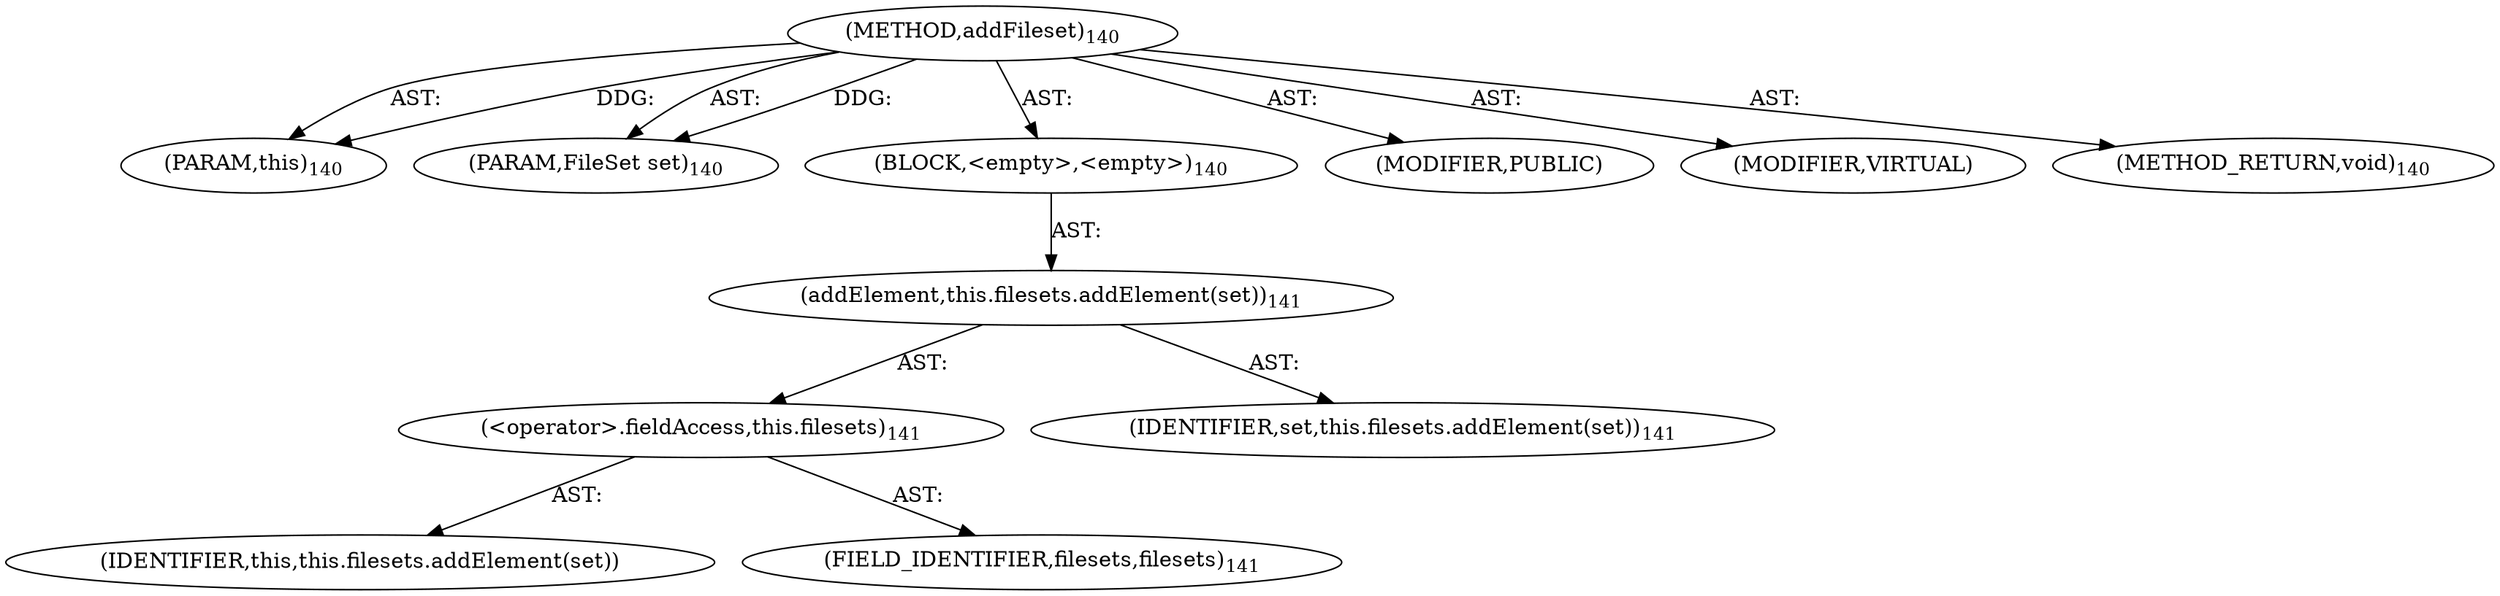digraph "addFileset" {  
"111669149703" [label = <(METHOD,addFileset)<SUB>140</SUB>> ]
"115964117005" [label = <(PARAM,this)<SUB>140</SUB>> ]
"115964117006" [label = <(PARAM,FileSet set)<SUB>140</SUB>> ]
"25769803783" [label = <(BLOCK,&lt;empty&gt;,&lt;empty&gt;)<SUB>140</SUB>> ]
"30064771096" [label = <(addElement,this.filesets.addElement(set))<SUB>141</SUB>> ]
"30064771097" [label = <(&lt;operator&gt;.fieldAccess,this.filesets)<SUB>141</SUB>> ]
"68719476770" [label = <(IDENTIFIER,this,this.filesets.addElement(set))> ]
"55834574860" [label = <(FIELD_IDENTIFIER,filesets,filesets)<SUB>141</SUB>> ]
"68719476771" [label = <(IDENTIFIER,set,this.filesets.addElement(set))<SUB>141</SUB>> ]
"133143986194" [label = <(MODIFIER,PUBLIC)> ]
"133143986195" [label = <(MODIFIER,VIRTUAL)> ]
"128849018887" [label = <(METHOD_RETURN,void)<SUB>140</SUB>> ]
  "111669149703" -> "115964117005"  [ label = "AST: "] 
  "111669149703" -> "115964117006"  [ label = "AST: "] 
  "111669149703" -> "25769803783"  [ label = "AST: "] 
  "111669149703" -> "133143986194"  [ label = "AST: "] 
  "111669149703" -> "133143986195"  [ label = "AST: "] 
  "111669149703" -> "128849018887"  [ label = "AST: "] 
  "25769803783" -> "30064771096"  [ label = "AST: "] 
  "30064771096" -> "30064771097"  [ label = "AST: "] 
  "30064771096" -> "68719476771"  [ label = "AST: "] 
  "30064771097" -> "68719476770"  [ label = "AST: "] 
  "30064771097" -> "55834574860"  [ label = "AST: "] 
  "111669149703" -> "115964117005"  [ label = "DDG: "] 
  "111669149703" -> "115964117006"  [ label = "DDG: "] 
}
